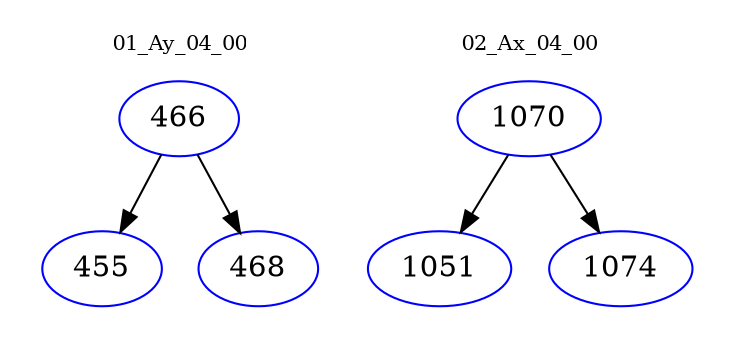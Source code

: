 digraph{
subgraph cluster_0 {
color = white
label = "01_Ay_04_00";
fontsize=10;
T0_466 [label="466", color="blue"]
T0_466 -> T0_455 [color="black"]
T0_455 [label="455", color="blue"]
T0_466 -> T0_468 [color="black"]
T0_468 [label="468", color="blue"]
}
subgraph cluster_1 {
color = white
label = "02_Ax_04_00";
fontsize=10;
T1_1070 [label="1070", color="blue"]
T1_1070 -> T1_1051 [color="black"]
T1_1051 [label="1051", color="blue"]
T1_1070 -> T1_1074 [color="black"]
T1_1074 [label="1074", color="blue"]
}
}
